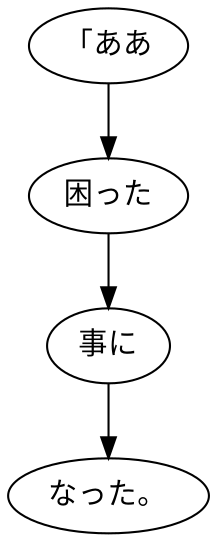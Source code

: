 digraph graph1179 {
	node0 [label="「ああ"];
	node1 [label="困った"];
	node2 [label="事に"];
	node3 [label="なった。"];
	node0 -> node1;
	node1 -> node2;
	node2 -> node3;
}
